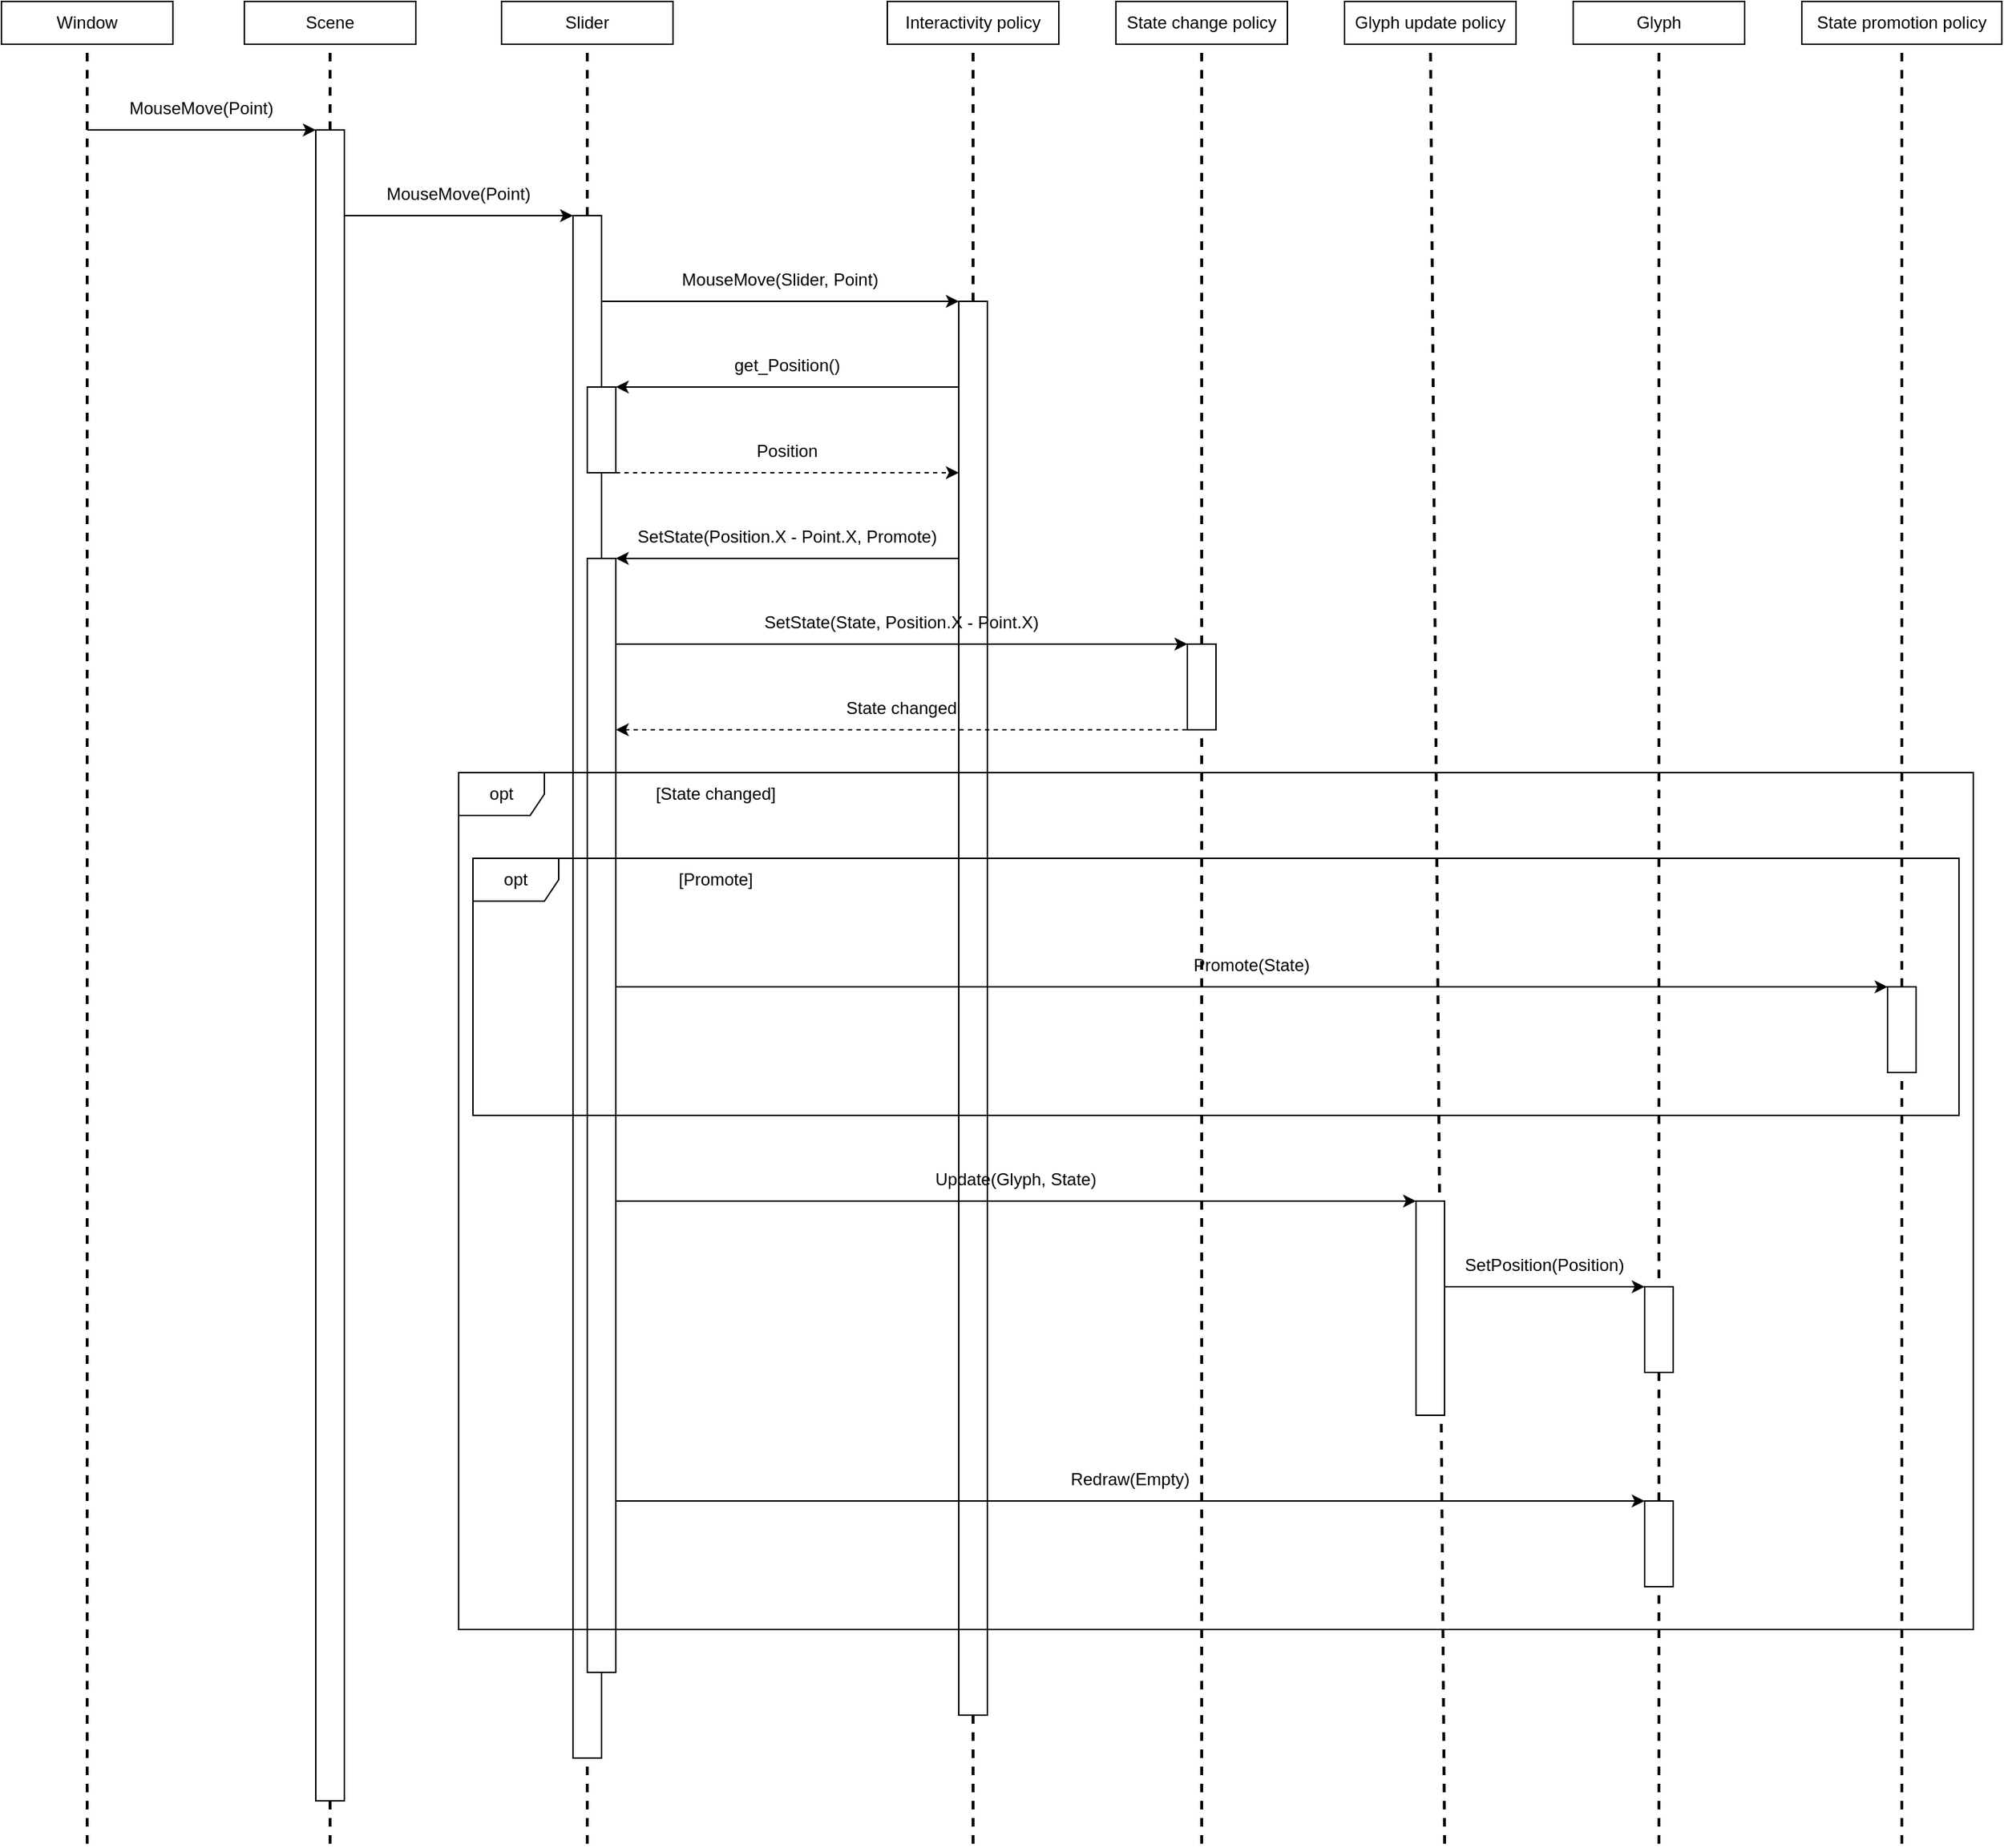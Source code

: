 <mxfile version="24.7.17">
  <diagram name="Page-1" id="0ybpw4rYyCEMNRAODBhI">
    <mxGraphModel dx="2963" dy="1734" grid="1" gridSize="10" guides="1" tooltips="1" connect="1" arrows="1" fold="1" page="1" pageScale="1" pageWidth="850" pageHeight="1100" math="0" shadow="0">
      <root>
        <mxCell id="0" />
        <mxCell id="1" parent="0" />
        <mxCell id="6K-pCEyJw08a1u5wA_cS-6" value="Promote(State)" style="text;html=1;align=center;verticalAlign=middle;whiteSpace=wrap;rounded=0;" vertex="1" parent="1">
          <mxGeometry x="470" y="670" width="890" height="30" as="geometry" />
        </mxCell>
        <mxCell id="xoHWAq65cLSNZu2BRZ2m-1" value="Window" style="rounded=0;whiteSpace=wrap;html=1;" parent="1" vertex="1">
          <mxGeometry x="40" y="10" width="120" height="30" as="geometry" />
        </mxCell>
        <mxCell id="xoHWAq65cLSNZu2BRZ2m-2" value="Scene" style="rounded=0;whiteSpace=wrap;html=1;" parent="1" vertex="1">
          <mxGeometry x="210" y="10" width="120" height="30" as="geometry" />
        </mxCell>
        <mxCell id="xoHWAq65cLSNZu2BRZ2m-4" value="Slider" style="rounded=0;whiteSpace=wrap;html=1;" parent="1" vertex="1">
          <mxGeometry x="390" y="10" width="120" height="30" as="geometry" />
        </mxCell>
        <mxCell id="xoHWAq65cLSNZu2BRZ2m-5" value="Interactivity policy" style="rounded=0;whiteSpace=wrap;html=1;" parent="1" vertex="1">
          <mxGeometry x="660" y="10" width="120" height="30" as="geometry" />
        </mxCell>
        <mxCell id="xoHWAq65cLSNZu2BRZ2m-6" value="State change policy" style="rounded=0;whiteSpace=wrap;html=1;" parent="1" vertex="1">
          <mxGeometry x="820" y="10" width="120" height="30" as="geometry" />
        </mxCell>
        <mxCell id="xoHWAq65cLSNZu2BRZ2m-7" value="Glyph update policy" style="rounded=0;whiteSpace=wrap;html=1;" parent="1" vertex="1">
          <mxGeometry x="980" y="10" width="120" height="30" as="geometry" />
        </mxCell>
        <mxCell id="xoHWAq65cLSNZu2BRZ2m-8" value="Glyph" style="rounded=0;whiteSpace=wrap;html=1;" parent="1" vertex="1">
          <mxGeometry x="1140" y="10" width="120" height="30" as="geometry" />
        </mxCell>
        <mxCell id="xoHWAq65cLSNZu2BRZ2m-9" value="" style="endArrow=none;dashed=1;html=1;strokeWidth=2;rounded=0;" parent="1" target="xoHWAq65cLSNZu2BRZ2m-1" edge="1">
          <mxGeometry width="50" height="50" relative="1" as="geometry">
            <mxPoint x="100" y="1300" as="sourcePoint" />
            <mxPoint x="550" y="130" as="targetPoint" />
          </mxGeometry>
        </mxCell>
        <mxCell id="xoHWAq65cLSNZu2BRZ2m-10" value="" style="endArrow=none;dashed=1;html=1;strokeWidth=2;rounded=0;" parent="1" target="xoHWAq65cLSNZu2BRZ2m-2" edge="1">
          <mxGeometry width="50" height="50" relative="1" as="geometry">
            <mxPoint x="270" y="1300" as="sourcePoint" />
            <mxPoint x="270" y="70" as="targetPoint" />
          </mxGeometry>
        </mxCell>
        <mxCell id="xoHWAq65cLSNZu2BRZ2m-12" value="" style="endArrow=none;dashed=1;html=1;strokeWidth=2;rounded=0;" parent="1" target="xoHWAq65cLSNZu2BRZ2m-4" edge="1">
          <mxGeometry width="50" height="50" relative="1" as="geometry">
            <mxPoint x="450" y="1300" as="sourcePoint" />
            <mxPoint x="450" y="70" as="targetPoint" />
          </mxGeometry>
        </mxCell>
        <mxCell id="xoHWAq65cLSNZu2BRZ2m-13" value="" style="endArrow=none;dashed=1;html=1;strokeWidth=2;rounded=0;" parent="1" target="xoHWAq65cLSNZu2BRZ2m-5" edge="1">
          <mxGeometry width="50" height="50" relative="1" as="geometry">
            <mxPoint x="720" y="1300" as="sourcePoint" />
            <mxPoint x="710" y="70" as="targetPoint" />
          </mxGeometry>
        </mxCell>
        <mxCell id="xoHWAq65cLSNZu2BRZ2m-14" value="" style="endArrow=none;dashed=1;html=1;strokeWidth=2;rounded=0;" parent="1" target="xoHWAq65cLSNZu2BRZ2m-6" edge="1">
          <mxGeometry width="50" height="50" relative="1" as="geometry">
            <mxPoint x="880" y="1300" as="sourcePoint" />
            <mxPoint x="870" y="70" as="targetPoint" />
          </mxGeometry>
        </mxCell>
        <mxCell id="xoHWAq65cLSNZu2BRZ2m-15" value="" style="endArrow=none;dashed=1;html=1;strokeWidth=2;rounded=0;" parent="1" target="xoHWAq65cLSNZu2BRZ2m-7" edge="1">
          <mxGeometry width="50" height="50" relative="1" as="geometry">
            <mxPoint x="1050" y="1300" as="sourcePoint" />
            <mxPoint x="1030" y="70" as="targetPoint" />
          </mxGeometry>
        </mxCell>
        <mxCell id="xoHWAq65cLSNZu2BRZ2m-16" value="" style="endArrow=none;dashed=1;html=1;strokeWidth=2;rounded=0;" parent="1" target="xoHWAq65cLSNZu2BRZ2m-8" edge="1">
          <mxGeometry width="50" height="50" relative="1" as="geometry">
            <mxPoint x="1200" y="1300" as="sourcePoint" />
            <mxPoint x="1190" y="70" as="targetPoint" />
          </mxGeometry>
        </mxCell>
        <mxCell id="xoHWAq65cLSNZu2BRZ2m-17" value="" style="endArrow=classic;html=1;rounded=0;entryX=1;entryY=1;entryDx=0;entryDy=0;exitX=0;exitY=1;exitDx=0;exitDy=0;" parent="1" source="xoHWAq65cLSNZu2BRZ2m-19" target="xoHWAq65cLSNZu2BRZ2m-19" edge="1">
          <mxGeometry width="50" height="50" relative="1" as="geometry">
            <mxPoint x="100" y="100" as="sourcePoint" />
            <mxPoint x="170" y="90" as="targetPoint" />
          </mxGeometry>
        </mxCell>
        <mxCell id="xoHWAq65cLSNZu2BRZ2m-18" value="" style="rounded=0;whiteSpace=wrap;html=1;" parent="1" vertex="1">
          <mxGeometry x="260" y="100" width="20" height="1170" as="geometry" />
        </mxCell>
        <mxCell id="xoHWAq65cLSNZu2BRZ2m-19" value="MouseMove(Point)" style="text;html=1;align=center;verticalAlign=middle;whiteSpace=wrap;rounded=0;" parent="1" vertex="1">
          <mxGeometry x="100" y="70" width="160" height="30" as="geometry" />
        </mxCell>
        <mxCell id="xoHWAq65cLSNZu2BRZ2m-22" value="" style="rounded=0;whiteSpace=wrap;html=1;" parent="1" vertex="1">
          <mxGeometry x="440" y="160" width="20" height="1080" as="geometry" />
        </mxCell>
        <mxCell id="xoHWAq65cLSNZu2BRZ2m-27" value="" style="rounded=0;whiteSpace=wrap;html=1;" parent="1" vertex="1">
          <mxGeometry x="710" y="220" width="20" height="990" as="geometry" />
        </mxCell>
        <mxCell id="xoHWAq65cLSNZu2BRZ2m-28" value="" style="endArrow=classic;html=1;rounded=0;exitX=0;exitY=1;exitDx=0;exitDy=0;entryX=1;entryY=1;entryDx=0;entryDy=0;" parent="1" source="xoHWAq65cLSNZu2BRZ2m-29" target="xoHWAq65cLSNZu2BRZ2m-29" edge="1">
          <mxGeometry width="50" height="50" relative="1" as="geometry">
            <mxPoint x="550" y="190" as="sourcePoint" />
            <mxPoint x="600" y="220" as="targetPoint" />
          </mxGeometry>
        </mxCell>
        <mxCell id="xoHWAq65cLSNZu2BRZ2m-29" value="MouseMove(Slider, Point)" style="text;html=1;align=center;verticalAlign=middle;whiteSpace=wrap;rounded=0;" parent="1" vertex="1">
          <mxGeometry x="460" y="190" width="250" height="30" as="geometry" />
        </mxCell>
        <mxCell id="xoHWAq65cLSNZu2BRZ2m-30" value="" style="endArrow=none;html=1;rounded=0;exitX=0;exitY=1;exitDx=0;exitDy=0;entryX=1;entryY=1;entryDx=0;entryDy=0;startArrow=classic;startFill=1;endFill=0;" parent="1" source="xoHWAq65cLSNZu2BRZ2m-31" target="xoHWAq65cLSNZu2BRZ2m-31" edge="1">
          <mxGeometry width="50" height="50" relative="1" as="geometry">
            <mxPoint x="550" y="250" as="sourcePoint" />
            <mxPoint x="600" y="280" as="targetPoint" />
          </mxGeometry>
        </mxCell>
        <mxCell id="xoHWAq65cLSNZu2BRZ2m-31" value="get_Position()" style="text;html=1;align=center;verticalAlign=middle;whiteSpace=wrap;rounded=0;" parent="1" vertex="1">
          <mxGeometry x="470" y="250" width="240" height="30" as="geometry" />
        </mxCell>
        <mxCell id="xoHWAq65cLSNZu2BRZ2m-32" value="" style="rounded=0;whiteSpace=wrap;html=1;" parent="1" vertex="1">
          <mxGeometry x="870" y="460" width="20" height="60" as="geometry" />
        </mxCell>
        <mxCell id="xoHWAq65cLSNZu2BRZ2m-33" value="" style="endArrow=classic;html=1;rounded=0;exitX=0;exitY=1;exitDx=0;exitDy=0;entryX=1;entryY=1;entryDx=0;entryDy=0;" parent="1" source="xoHWAq65cLSNZu2BRZ2m-34" target="xoHWAq65cLSNZu2BRZ2m-34" edge="1">
          <mxGeometry width="50" height="50" relative="1" as="geometry">
            <mxPoint x="550" y="430" as="sourcePoint" />
            <mxPoint x="600" y="460" as="targetPoint" />
          </mxGeometry>
        </mxCell>
        <mxCell id="xoHWAq65cLSNZu2BRZ2m-34" value="SetState(State, Position.X - Point.X)" style="text;html=1;align=center;verticalAlign=middle;whiteSpace=wrap;rounded=0;" parent="1" vertex="1">
          <mxGeometry x="470" y="430" width="400" height="30" as="geometry" />
        </mxCell>
        <mxCell id="xoHWAq65cLSNZu2BRZ2m-35" value="" style="endArrow=none;html=1;rounded=0;exitX=0;exitY=1;exitDx=0;exitDy=0;entryX=1;entryY=1;entryDx=0;entryDy=0;endFill=0;startArrow=classic;startFill=1;dashed=1;" parent="1" source="xoHWAq65cLSNZu2BRZ2m-36" target="xoHWAq65cLSNZu2BRZ2m-36" edge="1">
          <mxGeometry width="50" height="50" relative="1" as="geometry">
            <mxPoint x="550" y="490" as="sourcePoint" />
            <mxPoint x="600" y="520" as="targetPoint" />
          </mxGeometry>
        </mxCell>
        <mxCell id="xoHWAq65cLSNZu2BRZ2m-36" value="State changed" style="text;html=1;align=center;verticalAlign=middle;whiteSpace=wrap;rounded=0;" parent="1" vertex="1">
          <mxGeometry x="470" y="490" width="400" height="30" as="geometry" />
        </mxCell>
        <mxCell id="xoHWAq65cLSNZu2BRZ2m-37" value="[State changed]" style="text;html=1;align=center;verticalAlign=middle;whiteSpace=wrap;rounded=0;fillColor=none;strokeColor=none;perimeterSpacing=0;shadow=0;glass=0;container=0;dropTarget=0;backgroundOutline=0;comic=0;fontSize=12;" parent="1" vertex="1">
          <mxGeometry x="480" y="550" width="120" height="30" as="geometry" />
        </mxCell>
        <mxCell id="xoHWAq65cLSNZu2BRZ2m-38" value="" style="rounded=0;whiteSpace=wrap;html=1;" parent="1" vertex="1">
          <mxGeometry x="1030" y="850" width="20" height="150" as="geometry" />
        </mxCell>
        <mxCell id="xoHWAq65cLSNZu2BRZ2m-39" value="" style="endArrow=classic;html=1;rounded=0;exitX=0;exitY=1;exitDx=0;exitDy=0;entryX=1;entryY=1;entryDx=0;entryDy=0;" parent="1" source="xoHWAq65cLSNZu2BRZ2m-40" target="xoHWAq65cLSNZu2BRZ2m-40" edge="1">
          <mxGeometry width="50" height="50" relative="1" as="geometry">
            <mxPoint x="550" y="820" as="sourcePoint" />
            <mxPoint x="600" y="850" as="targetPoint" />
          </mxGeometry>
        </mxCell>
        <mxCell id="xoHWAq65cLSNZu2BRZ2m-40" value="Update(Glyph, State)" style="text;html=1;align=center;verticalAlign=middle;whiteSpace=wrap;rounded=0;" parent="1" vertex="1">
          <mxGeometry x="470" y="820" width="560" height="30" as="geometry" />
        </mxCell>
        <mxCell id="xoHWAq65cLSNZu2BRZ2m-41" value="" style="endArrow=classic;html=1;rounded=0;exitX=0;exitY=1;exitDx=0;exitDy=0;entryX=0;entryY=0;entryDx=0;entryDy=0;" parent="1" source="xoHWAq65cLSNZu2BRZ2m-42" edge="1">
          <mxGeometry width="50" height="50" relative="1" as="geometry">
            <mxPoint x="1140" y="880" as="sourcePoint" />
            <mxPoint x="1190" y="910" as="targetPoint" />
          </mxGeometry>
        </mxCell>
        <mxCell id="xoHWAq65cLSNZu2BRZ2m-42" value="SetPosition(Position)" style="text;html=1;align=center;verticalAlign=middle;whiteSpace=wrap;rounded=0;" parent="1" vertex="1">
          <mxGeometry x="1050" y="880" width="140" height="30" as="geometry" />
        </mxCell>
        <mxCell id="xoHWAq65cLSNZu2BRZ2m-43" value="" style="rounded=0;whiteSpace=wrap;html=1;" parent="1" vertex="1">
          <mxGeometry x="1190" y="910" width="20" height="60" as="geometry" />
        </mxCell>
        <mxCell id="xoHWAq65cLSNZu2BRZ2m-44" value="" style="endArrow=classic;html=1;rounded=0;exitX=0;exitY=1;exitDx=0;exitDy=0;entryX=1;entryY=1;entryDx=0;entryDy=0;" parent="1" source="xoHWAq65cLSNZu2BRZ2m-45" target="xoHWAq65cLSNZu2BRZ2m-45" edge="1">
          <mxGeometry width="50" height="50" relative="1" as="geometry">
            <mxPoint x="550" y="1030" as="sourcePoint" />
            <mxPoint x="600" y="1060" as="targetPoint" />
          </mxGeometry>
        </mxCell>
        <mxCell id="xoHWAq65cLSNZu2BRZ2m-45" value="Redraw(Empty)" style="text;html=1;align=center;verticalAlign=middle;whiteSpace=wrap;rounded=0;" parent="1" vertex="1">
          <mxGeometry x="470" y="1030" width="720" height="30" as="geometry" />
        </mxCell>
        <mxCell id="xoHWAq65cLSNZu2BRZ2m-46" value="" style="rounded=0;whiteSpace=wrap;html=1;" parent="1" vertex="1">
          <mxGeometry x="1190" y="1060" width="20" height="60" as="geometry" />
        </mxCell>
        <mxCell id="xoHWAq65cLSNZu2BRZ2m-47" value="" style="endArrow=classic;html=1;rounded=0;exitX=0;exitY=1;exitDx=0;exitDy=0;entryX=1;entryY=1;entryDx=0;entryDy=0;" parent="1" source="xoHWAq65cLSNZu2BRZ2m-48" target="xoHWAq65cLSNZu2BRZ2m-48" edge="1">
          <mxGeometry width="50" height="50" relative="1" as="geometry">
            <mxPoint x="400" y="250" as="sourcePoint" />
            <mxPoint x="450" y="200" as="targetPoint" />
          </mxGeometry>
        </mxCell>
        <mxCell id="xoHWAq65cLSNZu2BRZ2m-48" value="MouseMove(Point)" style="text;html=1;align=center;verticalAlign=middle;whiteSpace=wrap;rounded=0;" parent="1" vertex="1">
          <mxGeometry x="280" y="130" width="160" height="30" as="geometry" />
        </mxCell>
        <mxCell id="xoHWAq65cLSNZu2BRZ2m-51" value="" style="rounded=0;whiteSpace=wrap;html=1;" parent="1" vertex="1">
          <mxGeometry x="450" y="280" width="20" height="60" as="geometry" />
        </mxCell>
        <mxCell id="xoHWAq65cLSNZu2BRZ2m-59" value="" style="endArrow=classic;html=1;rounded=0;exitX=0;exitY=1;exitDx=0;exitDy=0;entryX=1;entryY=1;entryDx=0;entryDy=0;startArrow=none;startFill=0;endFill=1;dashed=1;" parent="1" source="xoHWAq65cLSNZu2BRZ2m-60" target="xoHWAq65cLSNZu2BRZ2m-60" edge="1">
          <mxGeometry width="50" height="50" relative="1" as="geometry">
            <mxPoint x="550" y="310" as="sourcePoint" />
            <mxPoint x="600" y="340" as="targetPoint" />
          </mxGeometry>
        </mxCell>
        <mxCell id="xoHWAq65cLSNZu2BRZ2m-60" value="Position" style="text;html=1;align=center;verticalAlign=middle;whiteSpace=wrap;rounded=0;" parent="1" vertex="1">
          <mxGeometry x="470" y="310" width="240" height="30" as="geometry" />
        </mxCell>
        <mxCell id="xoHWAq65cLSNZu2BRZ2m-61" value="" style="endArrow=none;html=1;rounded=0;exitX=0;exitY=1;exitDx=0;exitDy=0;entryX=1;entryY=1;entryDx=0;entryDy=0;startArrow=classic;startFill=1;endFill=0;" parent="1" source="xoHWAq65cLSNZu2BRZ2m-62" target="xoHWAq65cLSNZu2BRZ2m-62" edge="1">
          <mxGeometry width="50" height="50" relative="1" as="geometry">
            <mxPoint x="550" y="370" as="sourcePoint" />
            <mxPoint x="600" y="400" as="targetPoint" />
          </mxGeometry>
        </mxCell>
        <mxCell id="xoHWAq65cLSNZu2BRZ2m-62" value="SetState(Position.X - Point.X, Promote)" style="text;html=1;align=center;verticalAlign=middle;whiteSpace=wrap;rounded=0;" parent="1" vertex="1">
          <mxGeometry x="470" y="370" width="240" height="30" as="geometry" />
        </mxCell>
        <mxCell id="xoHWAq65cLSNZu2BRZ2m-63" value="" style="rounded=0;whiteSpace=wrap;html=1;" parent="1" vertex="1">
          <mxGeometry x="450" y="400" width="20" height="780" as="geometry" />
        </mxCell>
        <mxCell id="xoHWAq65cLSNZu2BRZ2m-52" value="opt" style="shape=umlFrame;whiteSpace=wrap;html=1;pointerEvents=0;" parent="1" vertex="1">
          <mxGeometry x="360" y="550" width="1060" height="600" as="geometry" />
        </mxCell>
        <mxCell id="6K-pCEyJw08a1u5wA_cS-1" value="State promotion policy" style="rounded=0;whiteSpace=wrap;html=1;" vertex="1" parent="1">
          <mxGeometry x="1300" y="10" width="140" height="30" as="geometry" />
        </mxCell>
        <mxCell id="6K-pCEyJw08a1u5wA_cS-2" value="" style="endArrow=none;dashed=1;html=1;strokeWidth=2;rounded=0;" edge="1" parent="1" target="6K-pCEyJw08a1u5wA_cS-1">
          <mxGeometry width="50" height="50" relative="1" as="geometry">
            <mxPoint x="1370" y="700.0" as="sourcePoint" />
            <mxPoint x="1360" y="70" as="targetPoint" />
          </mxGeometry>
        </mxCell>
        <mxCell id="6K-pCEyJw08a1u5wA_cS-3" value="" style="endArrow=none;dashed=1;html=1;strokeWidth=2;rounded=0;" edge="1" parent="1" target="6K-pCEyJw08a1u5wA_cS-4">
          <mxGeometry width="50" height="50" relative="1" as="geometry">
            <mxPoint x="1370" y="1300" as="sourcePoint" />
            <mxPoint x="1360" y="40" as="targetPoint" />
          </mxGeometry>
        </mxCell>
        <mxCell id="6K-pCEyJw08a1u5wA_cS-4" value="" style="rounded=0;whiteSpace=wrap;html=1;" vertex="1" parent="1">
          <mxGeometry x="1360" y="700" width="20" height="60" as="geometry" />
        </mxCell>
        <mxCell id="6K-pCEyJw08a1u5wA_cS-5" value="" style="endArrow=classic;html=1;rounded=0;exitX=0;exitY=1;exitDx=0;exitDy=0;entryX=1;entryY=1;entryDx=0;entryDy=0;" edge="1" parent="1" source="6K-pCEyJw08a1u5wA_cS-6" target="6K-pCEyJw08a1u5wA_cS-6">
          <mxGeometry width="50" height="50" relative="1" as="geometry">
            <mxPoint x="550" y="670" as="sourcePoint" />
            <mxPoint x="600" y="700" as="targetPoint" />
          </mxGeometry>
        </mxCell>
        <mxCell id="6K-pCEyJw08a1u5wA_cS-7" value="[Promote]" style="text;html=1;align=center;verticalAlign=middle;whiteSpace=wrap;rounded=0;fillColor=none;strokeColor=none;perimeterSpacing=0;shadow=0;glass=0;container=0;dropTarget=0;backgroundOutline=0;comic=0;fontSize=12;" vertex="1" parent="1">
          <mxGeometry x="480" y="610" width="120" height="30" as="geometry" />
        </mxCell>
        <mxCell id="6K-pCEyJw08a1u5wA_cS-8" value="opt" style="shape=umlFrame;whiteSpace=wrap;html=1;pointerEvents=0;" vertex="1" parent="1">
          <mxGeometry x="370" y="610" width="1040" height="180" as="geometry" />
        </mxCell>
      </root>
    </mxGraphModel>
  </diagram>
</mxfile>
